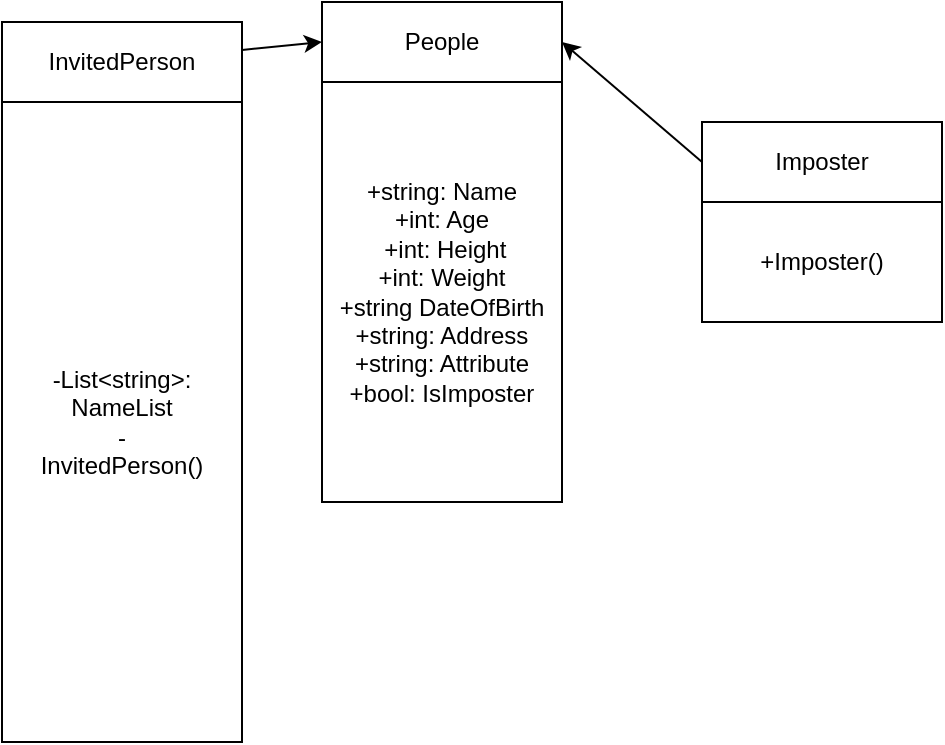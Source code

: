 <mxfile>
    <diagram id="NIHQ4Z0rS1TqIfbuOzl4" name="Page-1">
        <mxGraphModel dx="315" dy="673" grid="1" gridSize="10" guides="1" tooltips="1" connect="1" arrows="1" fold="1" page="1" pageScale="1" pageWidth="850" pageHeight="1100" math="0" shadow="0">
            <root>
                <mxCell id="0"/>
                <mxCell id="1" parent="0"/>
                <mxCell id="10" style="edgeStyle=none;html=1;exitX=0;exitY=0.5;exitDx=0;exitDy=0;entryX=1;entryY=0.5;entryDx=0;entryDy=0;" parent="1" source="6" target="3" edge="1">
                    <mxGeometry relative="1" as="geometry"/>
                </mxCell>
                <mxCell id="13" value="" style="group" parent="1" vertex="1" connectable="0">
                    <mxGeometry x="430" y="310" width="120" height="250" as="geometry"/>
                </mxCell>
                <mxCell id="3" value="People" style="rounded=0;whiteSpace=wrap;html=1;" parent="13" vertex="1">
                    <mxGeometry width="120" height="40" as="geometry"/>
                </mxCell>
                <mxCell id="4" value="+string: Name&lt;br&gt;+int: Age&lt;br&gt;&amp;nbsp;+int: Height&lt;br&gt;+int: Weight&lt;br&gt;+string DateOfBirth&lt;br&gt;+string: Address&lt;br&gt;+string: Attribute&lt;br&gt;+bool: IsImposter" style="rounded=0;whiteSpace=wrap;html=1;" parent="13" vertex="1">
                    <mxGeometry y="40" width="120" height="210" as="geometry"/>
                </mxCell>
                <mxCell id="16" value="" style="group" parent="1" vertex="1" connectable="0">
                    <mxGeometry x="270" y="320" width="120" height="360" as="geometry"/>
                </mxCell>
                <mxCell id="14" value="InvitedPerson" style="rounded=0;whiteSpace=wrap;html=1;" parent="16" vertex="1">
                    <mxGeometry width="120" height="40" as="geometry"/>
                </mxCell>
                <mxCell id="15" value="-List&amp;lt;string&amp;gt;: NameList&lt;br&gt;-&lt;br&gt;InvitedPerson()" style="rounded=0;whiteSpace=wrap;html=1;" parent="16" vertex="1">
                    <mxGeometry y="40" width="120" height="320" as="geometry"/>
                </mxCell>
                <mxCell id="17" style="edgeStyle=none;html=1;entryX=0;entryY=0.5;entryDx=0;entryDy=0;" parent="1" source="14" target="3" edge="1">
                    <mxGeometry relative="1" as="geometry"/>
                </mxCell>
                <mxCell id="18" value="" style="group" parent="1" vertex="1" connectable="0">
                    <mxGeometry x="620" y="370" width="120" height="100" as="geometry"/>
                </mxCell>
                <mxCell id="6" value="Imposter" style="rounded=0;whiteSpace=wrap;html=1;" parent="18" vertex="1">
                    <mxGeometry width="120" height="40" as="geometry"/>
                </mxCell>
                <mxCell id="8" value="+Imposter()" style="rounded=0;whiteSpace=wrap;html=1;" parent="18" vertex="1">
                    <mxGeometry y="40" width="120" height="60" as="geometry"/>
                </mxCell>
            </root>
        </mxGraphModel>
    </diagram>
</mxfile>